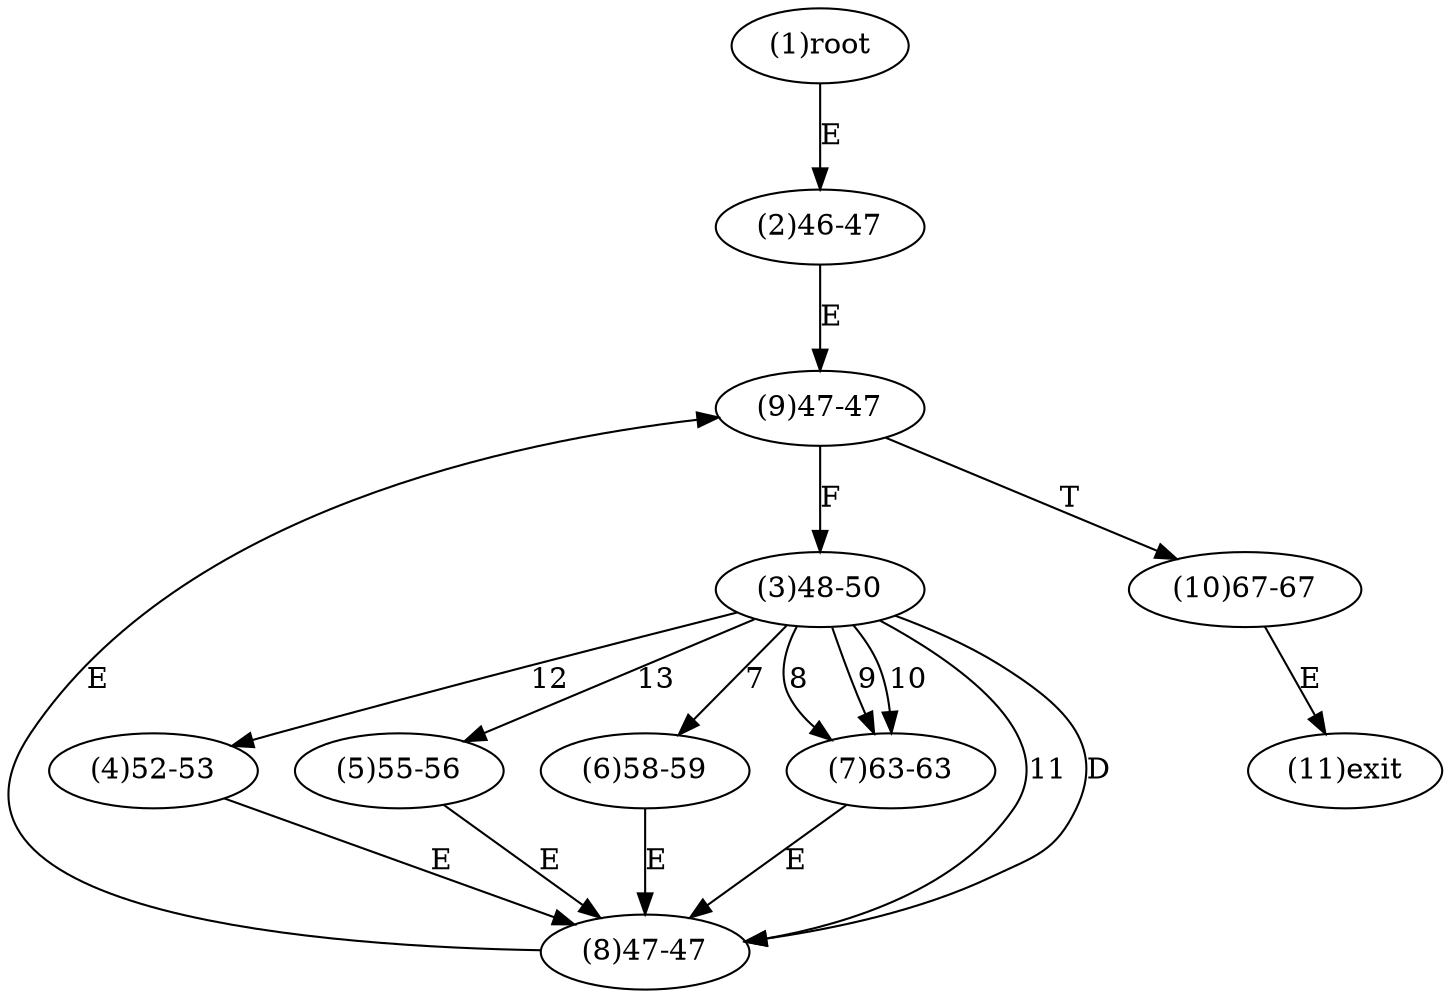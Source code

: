 digraph "" { 
1[ label="(1)root"];
2[ label="(2)46-47"];
3[ label="(3)48-50"];
4[ label="(4)52-53"];
5[ label="(5)55-56"];
6[ label="(6)58-59"];
7[ label="(7)63-63"];
8[ label="(8)47-47"];
9[ label="(9)47-47"];
10[ label="(10)67-67"];
11[ label="(11)exit"];
1->2[ label="E"];
2->9[ label="E"];
3->6[ label="7"];
3->7[ label="8"];
3->7[ label="9"];
3->7[ label="10"];
3->8[ label="11"];
3->4[ label="12"];
3->5[ label="13"];
3->8[ label="D"];
4->8[ label="E"];
5->8[ label="E"];
6->8[ label="E"];
7->8[ label="E"];
8->9[ label="E"];
9->3[ label="F"];
9->10[ label="T"];
10->11[ label="E"];
}